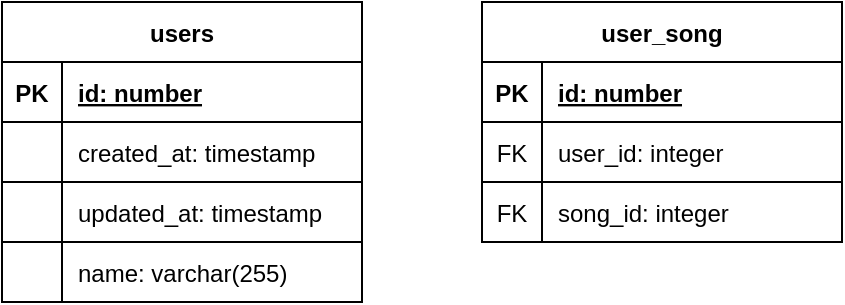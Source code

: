 <mxfile version="20.5.3" type="github">
  <diagram id="R2lEEEUBdFMjLlhIrx00" name="Page-1">
    <mxGraphModel dx="1086" dy="934" grid="1" gridSize="10" guides="1" tooltips="1" connect="1" arrows="1" fold="1" page="1" pageScale="1" pageWidth="850" pageHeight="1100" math="0" shadow="0" extFonts="Permanent Marker^https://fonts.googleapis.com/css?family=Permanent+Marker">
      <root>
        <mxCell id="0" />
        <mxCell id="1" parent="0" />
        <mxCell id="nfjQkACGLhLBiRLMdeo--82" value="users" style="shape=table;startSize=30;container=1;collapsible=1;childLayout=tableLayout;fixedRows=1;rowLines=0;fontStyle=1;align=center;resizeLast=1;rounded=0;sketch=0;" vertex="1" parent="1">
          <mxGeometry x="40" y="40" width="180" height="150" as="geometry" />
        </mxCell>
        <mxCell id="nfjQkACGLhLBiRLMdeo--83" value="" style="shape=tableRow;horizontal=0;startSize=0;swimlaneHead=0;swimlaneBody=0;fillColor=none;collapsible=0;dropTarget=0;points=[[0,0.5],[1,0.5]];portConstraint=eastwest;top=0;left=0;right=0;bottom=1;rounded=0;sketch=0;" vertex="1" parent="nfjQkACGLhLBiRLMdeo--82">
          <mxGeometry y="30" width="180" height="30" as="geometry" />
        </mxCell>
        <mxCell id="nfjQkACGLhLBiRLMdeo--84" value="PK" style="shape=partialRectangle;connectable=0;fillColor=none;top=0;left=0;bottom=0;right=0;fontStyle=1;overflow=hidden;rounded=0;sketch=0;" vertex="1" parent="nfjQkACGLhLBiRLMdeo--83">
          <mxGeometry width="30" height="30" as="geometry">
            <mxRectangle width="30" height="30" as="alternateBounds" />
          </mxGeometry>
        </mxCell>
        <mxCell id="nfjQkACGLhLBiRLMdeo--85" value="id: number" style="shape=partialRectangle;connectable=0;fillColor=none;top=0;left=0;bottom=0;right=0;align=left;spacingLeft=6;fontStyle=5;overflow=hidden;rounded=0;sketch=0;" vertex="1" parent="nfjQkACGLhLBiRLMdeo--83">
          <mxGeometry x="30" width="150" height="30" as="geometry">
            <mxRectangle width="150" height="30" as="alternateBounds" />
          </mxGeometry>
        </mxCell>
        <mxCell id="nfjQkACGLhLBiRLMdeo--125" value="" style="shape=tableRow;horizontal=0;startSize=0;swimlaneHead=0;swimlaneBody=0;fillColor=none;collapsible=0;dropTarget=0;points=[[0,0.5],[1,0.5]];portConstraint=eastwest;top=0;left=0;right=0;bottom=1;rounded=0;sketch=0;" vertex="1" parent="nfjQkACGLhLBiRLMdeo--82">
          <mxGeometry y="60" width="180" height="30" as="geometry" />
        </mxCell>
        <mxCell id="nfjQkACGLhLBiRLMdeo--126" value="" style="shape=partialRectangle;connectable=0;fillColor=none;top=0;left=0;bottom=0;right=0;fontStyle=1;overflow=hidden;rounded=0;sketch=0;" vertex="1" parent="nfjQkACGLhLBiRLMdeo--125">
          <mxGeometry width="30" height="30" as="geometry">
            <mxRectangle width="30" height="30" as="alternateBounds" />
          </mxGeometry>
        </mxCell>
        <mxCell id="nfjQkACGLhLBiRLMdeo--127" value="created_at: timestamp" style="shape=partialRectangle;connectable=0;fillColor=none;top=0;left=0;bottom=0;right=0;align=left;spacingLeft=6;fontStyle=0;overflow=hidden;rounded=0;sketch=0;" vertex="1" parent="nfjQkACGLhLBiRLMdeo--125">
          <mxGeometry x="30" width="150" height="30" as="geometry">
            <mxRectangle width="150" height="30" as="alternateBounds" />
          </mxGeometry>
        </mxCell>
        <mxCell id="nfjQkACGLhLBiRLMdeo--128" value="" style="shape=tableRow;horizontal=0;startSize=0;swimlaneHead=0;swimlaneBody=0;fillColor=none;collapsible=0;dropTarget=0;points=[[0,0.5],[1,0.5]];portConstraint=eastwest;top=0;left=0;right=0;bottom=1;rounded=0;sketch=0;" vertex="1" parent="nfjQkACGLhLBiRLMdeo--82">
          <mxGeometry y="90" width="180" height="30" as="geometry" />
        </mxCell>
        <mxCell id="nfjQkACGLhLBiRLMdeo--129" value="" style="shape=partialRectangle;connectable=0;fillColor=none;top=0;left=0;bottom=0;right=0;fontStyle=1;overflow=hidden;rounded=0;sketch=0;" vertex="1" parent="nfjQkACGLhLBiRLMdeo--128">
          <mxGeometry width="30" height="30" as="geometry">
            <mxRectangle width="30" height="30" as="alternateBounds" />
          </mxGeometry>
        </mxCell>
        <mxCell id="nfjQkACGLhLBiRLMdeo--130" value="updated_at: timestamp" style="shape=partialRectangle;connectable=0;fillColor=none;top=0;left=0;bottom=0;right=0;align=left;spacingLeft=6;fontStyle=0;overflow=hidden;rounded=0;sketch=0;" vertex="1" parent="nfjQkACGLhLBiRLMdeo--128">
          <mxGeometry x="30" width="150" height="30" as="geometry">
            <mxRectangle width="150" height="30" as="alternateBounds" />
          </mxGeometry>
        </mxCell>
        <mxCell id="nfjQkACGLhLBiRLMdeo--134" value="" style="shape=tableRow;horizontal=0;startSize=0;swimlaneHead=0;swimlaneBody=0;fillColor=none;collapsible=0;dropTarget=0;points=[[0,0.5],[1,0.5]];portConstraint=eastwest;top=0;left=0;right=0;bottom=0;rounded=0;sketch=0;" vertex="1" parent="nfjQkACGLhLBiRLMdeo--82">
          <mxGeometry y="120" width="180" height="30" as="geometry" />
        </mxCell>
        <mxCell id="nfjQkACGLhLBiRLMdeo--135" value="" style="shape=partialRectangle;connectable=0;fillColor=none;top=0;left=0;bottom=0;right=0;fontStyle=0;overflow=hidden;rounded=0;sketch=0;" vertex="1" parent="nfjQkACGLhLBiRLMdeo--134">
          <mxGeometry width="30" height="30" as="geometry">
            <mxRectangle width="30" height="30" as="alternateBounds" />
          </mxGeometry>
        </mxCell>
        <mxCell id="nfjQkACGLhLBiRLMdeo--136" value="name: varchar(255)" style="shape=partialRectangle;connectable=0;fillColor=none;top=0;left=0;bottom=0;right=0;align=left;spacingLeft=6;fontStyle=0;overflow=hidden;rounded=0;sketch=0;" vertex="1" parent="nfjQkACGLhLBiRLMdeo--134">
          <mxGeometry x="30" width="150" height="30" as="geometry">
            <mxRectangle width="150" height="30" as="alternateBounds" />
          </mxGeometry>
        </mxCell>
        <mxCell id="nfjQkACGLhLBiRLMdeo--151" value="user_song" style="shape=table;startSize=30;container=1;collapsible=1;childLayout=tableLayout;fixedRows=1;rowLines=0;fontStyle=1;align=center;resizeLast=1;rounded=0;sketch=0;" vertex="1" parent="1">
          <mxGeometry x="280" y="40" width="180" height="120" as="geometry" />
        </mxCell>
        <mxCell id="nfjQkACGLhLBiRLMdeo--152" value="" style="shape=tableRow;horizontal=0;startSize=0;swimlaneHead=0;swimlaneBody=0;fillColor=none;collapsible=0;dropTarget=0;points=[[0,0.5],[1,0.5]];portConstraint=eastwest;top=0;left=0;right=0;bottom=1;rounded=0;sketch=0;" vertex="1" parent="nfjQkACGLhLBiRLMdeo--151">
          <mxGeometry y="30" width="180" height="30" as="geometry" />
        </mxCell>
        <mxCell id="nfjQkACGLhLBiRLMdeo--153" value="PK" style="shape=partialRectangle;connectable=0;fillColor=none;top=0;left=0;bottom=0;right=0;fontStyle=1;overflow=hidden;rounded=0;sketch=0;" vertex="1" parent="nfjQkACGLhLBiRLMdeo--152">
          <mxGeometry width="30" height="30" as="geometry">
            <mxRectangle width="30" height="30" as="alternateBounds" />
          </mxGeometry>
        </mxCell>
        <mxCell id="nfjQkACGLhLBiRLMdeo--154" value="id: number" style="shape=partialRectangle;connectable=0;fillColor=none;top=0;left=0;bottom=0;right=0;align=left;spacingLeft=6;fontStyle=5;overflow=hidden;rounded=0;sketch=0;" vertex="1" parent="nfjQkACGLhLBiRLMdeo--152">
          <mxGeometry x="30" width="150" height="30" as="geometry">
            <mxRectangle width="150" height="30" as="alternateBounds" />
          </mxGeometry>
        </mxCell>
        <mxCell id="nfjQkACGLhLBiRLMdeo--155" value="" style="shape=tableRow;horizontal=0;startSize=0;swimlaneHead=0;swimlaneBody=0;fillColor=none;collapsible=0;dropTarget=0;points=[[0,0.5],[1,0.5]];portConstraint=eastwest;top=0;left=0;right=0;bottom=1;rounded=0;sketch=0;" vertex="1" parent="nfjQkACGLhLBiRLMdeo--151">
          <mxGeometry y="60" width="180" height="30" as="geometry" />
        </mxCell>
        <mxCell id="nfjQkACGLhLBiRLMdeo--156" value="FK" style="shape=partialRectangle;connectable=0;fillColor=none;top=0;left=0;bottom=0;right=0;fontStyle=0;overflow=hidden;rounded=0;sketch=0;" vertex="1" parent="nfjQkACGLhLBiRLMdeo--155">
          <mxGeometry width="30" height="30" as="geometry">
            <mxRectangle width="30" height="30" as="alternateBounds" />
          </mxGeometry>
        </mxCell>
        <mxCell id="nfjQkACGLhLBiRLMdeo--157" value="user_id: integer" style="shape=partialRectangle;connectable=0;fillColor=none;top=0;left=0;bottom=0;right=0;align=left;spacingLeft=6;fontStyle=0;overflow=hidden;rounded=0;sketch=0;" vertex="1" parent="nfjQkACGLhLBiRLMdeo--155">
          <mxGeometry x="30" width="150" height="30" as="geometry">
            <mxRectangle width="150" height="30" as="alternateBounds" />
          </mxGeometry>
        </mxCell>
        <mxCell id="nfjQkACGLhLBiRLMdeo--158" value="" style="shape=tableRow;horizontal=0;startSize=0;swimlaneHead=0;swimlaneBody=0;fillColor=none;collapsible=0;dropTarget=0;points=[[0,0.5],[1,0.5]];portConstraint=eastwest;top=0;left=0;right=0;bottom=1;rounded=0;sketch=0;" vertex="1" parent="nfjQkACGLhLBiRLMdeo--151">
          <mxGeometry y="90" width="180" height="30" as="geometry" />
        </mxCell>
        <mxCell id="nfjQkACGLhLBiRLMdeo--159" value="FK" style="shape=partialRectangle;connectable=0;fillColor=none;top=0;left=0;bottom=0;right=0;fontStyle=0;overflow=hidden;rounded=0;sketch=0;" vertex="1" parent="nfjQkACGLhLBiRLMdeo--158">
          <mxGeometry width="30" height="30" as="geometry">
            <mxRectangle width="30" height="30" as="alternateBounds" />
          </mxGeometry>
        </mxCell>
        <mxCell id="nfjQkACGLhLBiRLMdeo--160" value="song_id: integer" style="shape=partialRectangle;connectable=0;fillColor=none;top=0;left=0;bottom=0;right=0;align=left;spacingLeft=6;fontStyle=0;overflow=hidden;rounded=0;sketch=0;" vertex="1" parent="nfjQkACGLhLBiRLMdeo--158">
          <mxGeometry x="30" width="150" height="30" as="geometry">
            <mxRectangle width="150" height="30" as="alternateBounds" />
          </mxGeometry>
        </mxCell>
      </root>
    </mxGraphModel>
  </diagram>
</mxfile>
